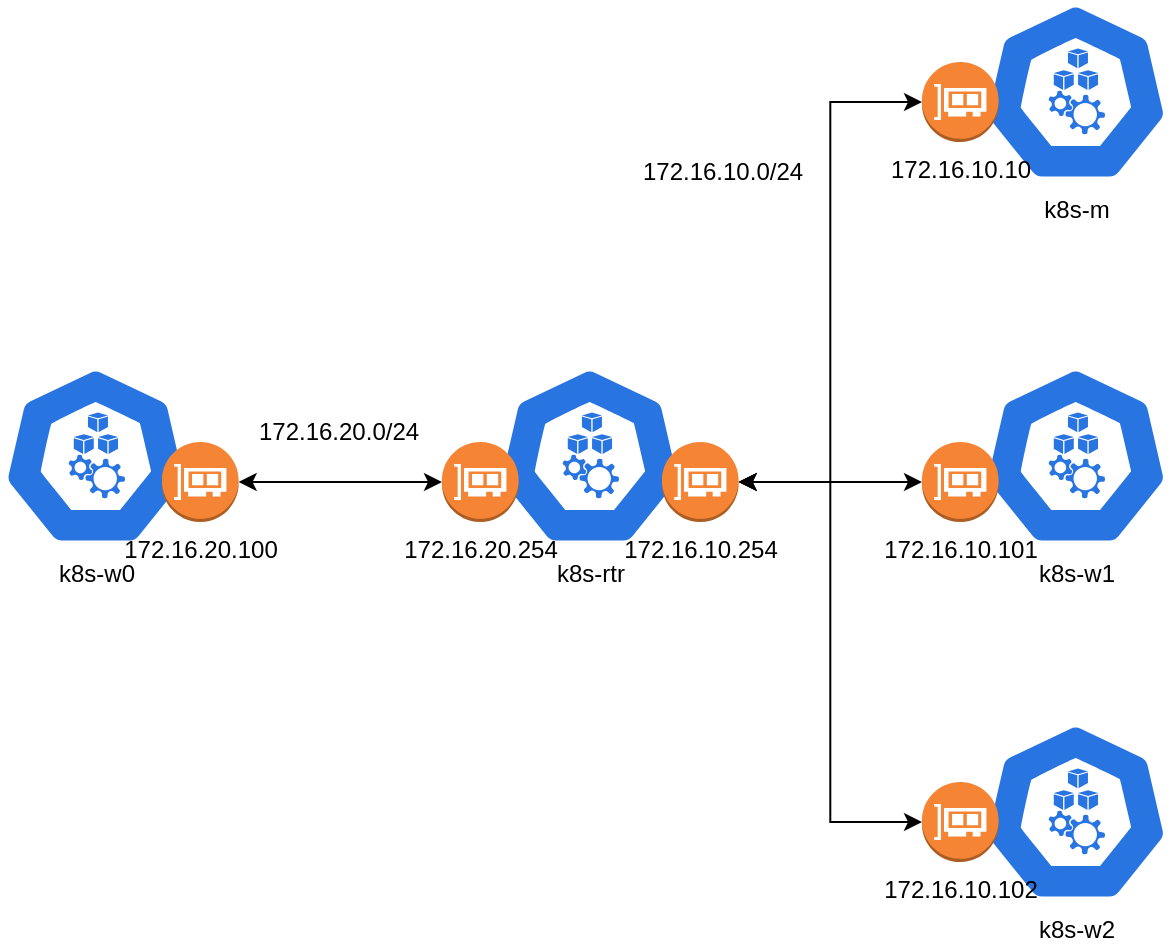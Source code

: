 <mxfile version="21.6.9" type="github">
  <diagram name="페이지-1" id="-CyxK_wD2pUnYuliwwnz">
    <mxGraphModel dx="794" dy="1125" grid="1" gridSize="10" guides="1" tooltips="1" connect="1" arrows="1" fold="1" page="1" pageScale="1" pageWidth="827" pageHeight="1169" math="0" shadow="0">
      <root>
        <mxCell id="0" />
        <mxCell id="1" parent="0" />
        <mxCell id="sFKjGDoG61tgsUKdyk0R-1" value="k8s-m" style="sketch=0;html=1;dashed=0;whitespace=wrap;fillColor=#2875E2;strokeColor=#ffffff;points=[[0.005,0.63,0],[0.1,0.2,0],[0.9,0.2,0],[0.5,0,0],[0.995,0.63,0],[0.72,0.99,0],[0.5,1,0],[0.28,0.99,0]];verticalLabelPosition=bottom;align=center;verticalAlign=top;shape=mxgraph.kubernetes.icon;prIcon=node" vertex="1" parent="1">
          <mxGeometry x="610" y="430" width="93.75" height="90" as="geometry" />
        </mxCell>
        <mxCell id="sFKjGDoG61tgsUKdyk0R-8" value="k8s-w1" style="sketch=0;html=1;dashed=0;whitespace=wrap;fillColor=#2875E2;strokeColor=#ffffff;points=[[0.005,0.63,0],[0.1,0.2,0],[0.9,0.2,0],[0.5,0,0],[0.995,0.63,0],[0.72,0.99,0],[0.5,1,0],[0.28,0.99,0]];verticalLabelPosition=bottom;align=center;verticalAlign=top;shape=mxgraph.kubernetes.icon;prIcon=node" vertex="1" parent="1">
          <mxGeometry x="610" y="612" width="93.75" height="90" as="geometry" />
        </mxCell>
        <mxCell id="sFKjGDoG61tgsUKdyk0R-9" value="k8s-w2" style="sketch=0;html=1;dashed=0;whitespace=wrap;fillColor=#2875E2;strokeColor=#ffffff;points=[[0.005,0.63,0],[0.1,0.2,0],[0.9,0.2,0],[0.5,0,0],[0.995,0.63,0],[0.72,0.99,0],[0.5,1,0],[0.28,0.99,0]];verticalLabelPosition=bottom;align=center;verticalAlign=top;shape=mxgraph.kubernetes.icon;prIcon=node" vertex="1" parent="1">
          <mxGeometry x="610" y="790" width="93.75" height="90" as="geometry" />
        </mxCell>
        <mxCell id="sFKjGDoG61tgsUKdyk0R-11" value="k8s-rtr" style="sketch=0;html=1;dashed=0;whitespace=wrap;fillColor=#2875E2;strokeColor=#ffffff;points=[[0.005,0.63,0],[0.1,0.2,0],[0.9,0.2,0],[0.5,0,0],[0.995,0.63,0],[0.72,0.99,0],[0.5,1,0],[0.28,0.99,0]];verticalLabelPosition=bottom;align=center;verticalAlign=top;shape=mxgraph.kubernetes.icon;prIcon=node" vertex="1" parent="1">
          <mxGeometry x="367" y="612" width="93.75" height="90" as="geometry" />
        </mxCell>
        <mxCell id="sFKjGDoG61tgsUKdyk0R-12" value="k8s-w0" style="sketch=0;html=1;dashed=0;whitespace=wrap;fillColor=#2875E2;strokeColor=#ffffff;points=[[0.005,0.63,0],[0.1,0.2,0],[0.9,0.2,0],[0.5,0,0],[0.995,0.63,0],[0.72,0.99,0],[0.5,1,0],[0.28,0.99,0]];verticalLabelPosition=bottom;align=center;verticalAlign=top;shape=mxgraph.kubernetes.icon;prIcon=node" vertex="1" parent="1">
          <mxGeometry x="120" y="612" width="93.75" height="90" as="geometry" />
        </mxCell>
        <mxCell id="sFKjGDoG61tgsUKdyk0R-28" style="edgeStyle=orthogonalEdgeStyle;rounded=0;orthogonalLoop=1;jettySize=auto;html=1;entryX=0;entryY=0.5;entryDx=0;entryDy=0;entryPerimeter=0;startArrow=classic;startFill=1;" edge="1" parent="1" source="sFKjGDoG61tgsUKdyk0R-16" target="sFKjGDoG61tgsUKdyk0R-19">
          <mxGeometry relative="1" as="geometry" />
        </mxCell>
        <mxCell id="sFKjGDoG61tgsUKdyk0R-29" style="edgeStyle=orthogonalEdgeStyle;rounded=0;orthogonalLoop=1;jettySize=auto;html=1;entryX=0;entryY=0.5;entryDx=0;entryDy=0;entryPerimeter=0;startArrow=classic;startFill=1;" edge="1" parent="1" source="sFKjGDoG61tgsUKdyk0R-16" target="sFKjGDoG61tgsUKdyk0R-20">
          <mxGeometry relative="1" as="geometry" />
        </mxCell>
        <mxCell id="sFKjGDoG61tgsUKdyk0R-30" style="edgeStyle=orthogonalEdgeStyle;rounded=0;orthogonalLoop=1;jettySize=auto;html=1;entryX=0;entryY=0.5;entryDx=0;entryDy=0;entryPerimeter=0;startArrow=classic;startFill=1;" edge="1" parent="1" source="sFKjGDoG61tgsUKdyk0R-16" target="sFKjGDoG61tgsUKdyk0R-22">
          <mxGeometry relative="1" as="geometry" />
        </mxCell>
        <mxCell id="sFKjGDoG61tgsUKdyk0R-16" value="172.16.10.254" style="outlineConnect=0;dashed=0;verticalLabelPosition=bottom;verticalAlign=top;align=center;html=1;shape=mxgraph.aws3.elastic_network_interface;fillColor=#F58534;gradientColor=none;" vertex="1" parent="1">
          <mxGeometry x="450" y="650" width="38.33" height="40" as="geometry" />
        </mxCell>
        <mxCell id="sFKjGDoG61tgsUKdyk0R-32" style="edgeStyle=orthogonalEdgeStyle;rounded=0;orthogonalLoop=1;jettySize=auto;html=1;entryX=1;entryY=0.5;entryDx=0;entryDy=0;entryPerimeter=0;startArrow=classic;startFill=1;" edge="1" parent="1" source="sFKjGDoG61tgsUKdyk0R-17" target="sFKjGDoG61tgsUKdyk0R-18">
          <mxGeometry relative="1" as="geometry" />
        </mxCell>
        <mxCell id="sFKjGDoG61tgsUKdyk0R-17" value="172.16.20.254" style="outlineConnect=0;dashed=0;verticalLabelPosition=bottom;verticalAlign=top;align=center;html=1;shape=mxgraph.aws3.elastic_network_interface;fillColor=#F58534;gradientColor=none;" vertex="1" parent="1">
          <mxGeometry x="340" y="650" width="38.33" height="40" as="geometry" />
        </mxCell>
        <mxCell id="sFKjGDoG61tgsUKdyk0R-18" value="172.16.20.100" style="outlineConnect=0;dashed=0;verticalLabelPosition=bottom;verticalAlign=top;align=center;html=1;shape=mxgraph.aws3.elastic_network_interface;fillColor=#F58534;gradientColor=none;" vertex="1" parent="1">
          <mxGeometry x="200" y="650" width="38.33" height="40" as="geometry" />
        </mxCell>
        <mxCell id="sFKjGDoG61tgsUKdyk0R-19" value="172.16.10.10" style="outlineConnect=0;dashed=0;verticalLabelPosition=bottom;verticalAlign=top;align=center;html=1;shape=mxgraph.aws3.elastic_network_interface;fillColor=#F58534;gradientColor=none;" vertex="1" parent="1">
          <mxGeometry x="580" y="460" width="38.33" height="40" as="geometry" />
        </mxCell>
        <mxCell id="sFKjGDoG61tgsUKdyk0R-20" value="172.16.10.101" style="outlineConnect=0;dashed=0;verticalLabelPosition=bottom;verticalAlign=top;align=center;html=1;shape=mxgraph.aws3.elastic_network_interface;fillColor=#F58534;gradientColor=none;" vertex="1" parent="1">
          <mxGeometry x="580" y="650" width="38.33" height="40" as="geometry" />
        </mxCell>
        <mxCell id="sFKjGDoG61tgsUKdyk0R-22" value="172.16.10.102" style="outlineConnect=0;dashed=0;verticalLabelPosition=bottom;verticalAlign=top;align=center;html=1;shape=mxgraph.aws3.elastic_network_interface;fillColor=#F58534;gradientColor=none;" vertex="1" parent="1">
          <mxGeometry x="580" y="820" width="38.33" height="40" as="geometry" />
        </mxCell>
        <mxCell id="sFKjGDoG61tgsUKdyk0R-31" value="172.16.10.0/24" style="text;html=1;align=center;verticalAlign=middle;resizable=0;points=[];autosize=1;strokeColor=none;fillColor=none;" vertex="1" parent="1">
          <mxGeometry x="430" y="500" width="100" height="30" as="geometry" />
        </mxCell>
        <mxCell id="sFKjGDoG61tgsUKdyk0R-33" value="172.16.20.0/24" style="text;html=1;align=center;verticalAlign=middle;resizable=0;points=[];autosize=1;strokeColor=none;fillColor=none;" vertex="1" parent="1">
          <mxGeometry x="238.33" y="630" width="100" height="30" as="geometry" />
        </mxCell>
      </root>
    </mxGraphModel>
  </diagram>
</mxfile>
